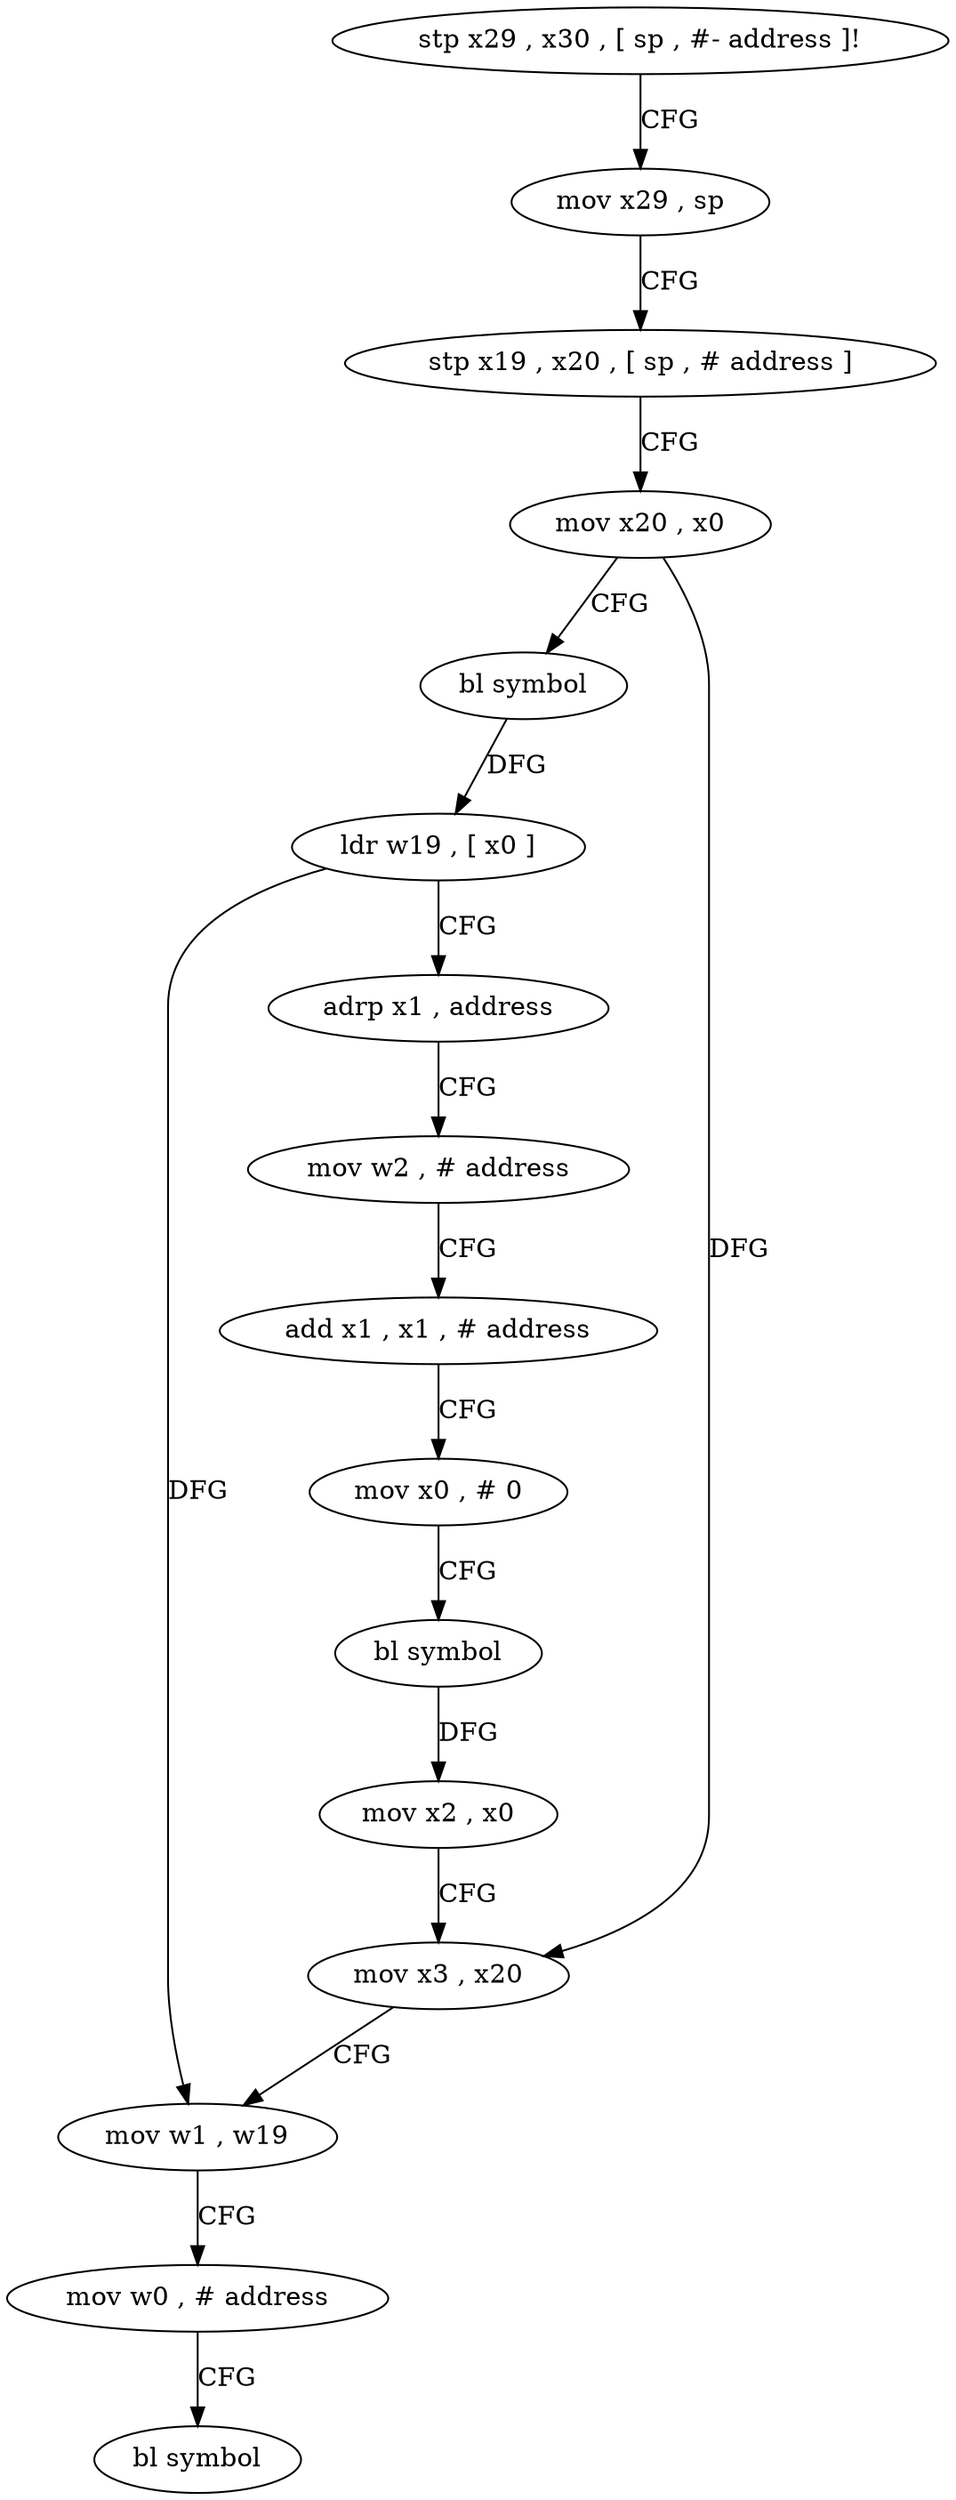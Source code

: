 digraph "func" {
"4208576" [label = "stp x29 , x30 , [ sp , #- address ]!" ]
"4208580" [label = "mov x29 , sp" ]
"4208584" [label = "stp x19 , x20 , [ sp , # address ]" ]
"4208588" [label = "mov x20 , x0" ]
"4208592" [label = "bl symbol" ]
"4208596" [label = "ldr w19 , [ x0 ]" ]
"4208600" [label = "adrp x1 , address" ]
"4208604" [label = "mov w2 , # address" ]
"4208608" [label = "add x1 , x1 , # address" ]
"4208612" [label = "mov x0 , # 0" ]
"4208616" [label = "bl symbol" ]
"4208620" [label = "mov x2 , x0" ]
"4208624" [label = "mov x3 , x20" ]
"4208628" [label = "mov w1 , w19" ]
"4208632" [label = "mov w0 , # address" ]
"4208636" [label = "bl symbol" ]
"4208576" -> "4208580" [ label = "CFG" ]
"4208580" -> "4208584" [ label = "CFG" ]
"4208584" -> "4208588" [ label = "CFG" ]
"4208588" -> "4208592" [ label = "CFG" ]
"4208588" -> "4208624" [ label = "DFG" ]
"4208592" -> "4208596" [ label = "DFG" ]
"4208596" -> "4208600" [ label = "CFG" ]
"4208596" -> "4208628" [ label = "DFG" ]
"4208600" -> "4208604" [ label = "CFG" ]
"4208604" -> "4208608" [ label = "CFG" ]
"4208608" -> "4208612" [ label = "CFG" ]
"4208612" -> "4208616" [ label = "CFG" ]
"4208616" -> "4208620" [ label = "DFG" ]
"4208620" -> "4208624" [ label = "CFG" ]
"4208624" -> "4208628" [ label = "CFG" ]
"4208628" -> "4208632" [ label = "CFG" ]
"4208632" -> "4208636" [ label = "CFG" ]
}
